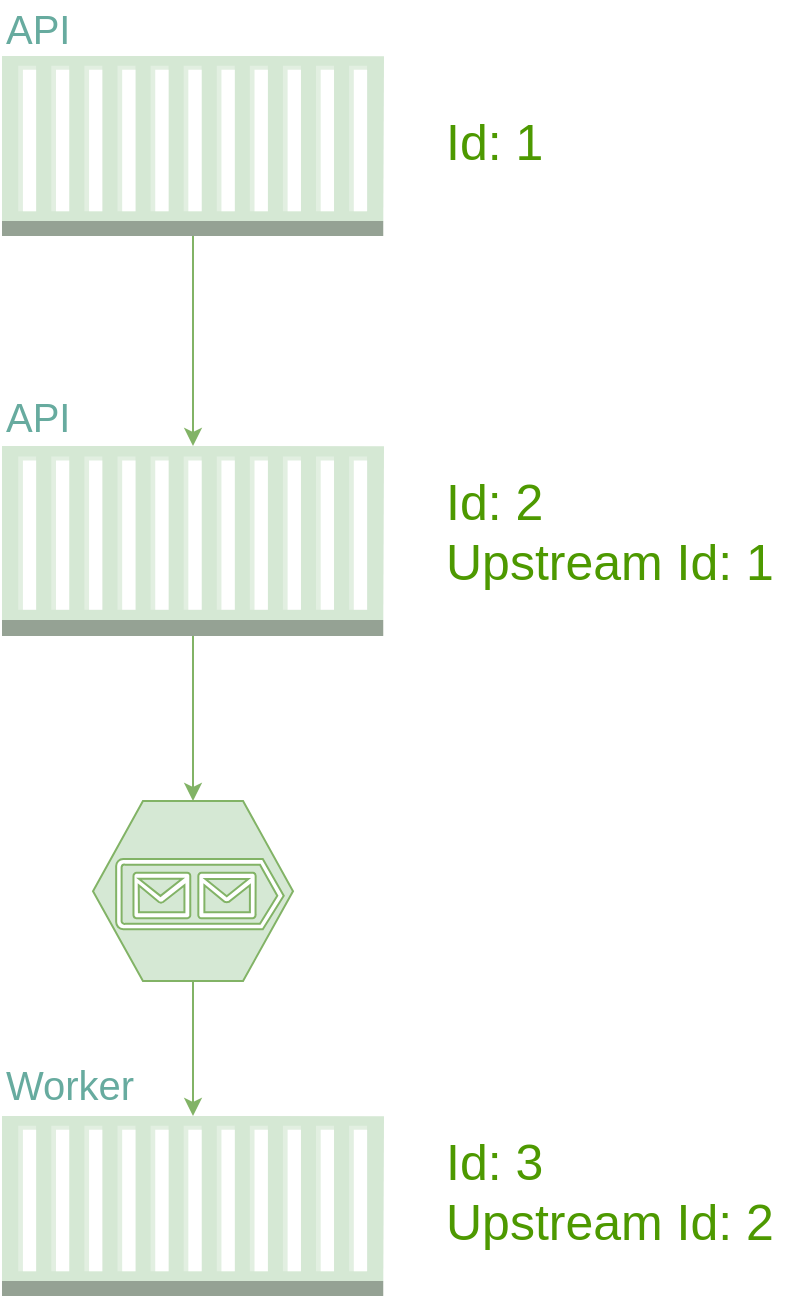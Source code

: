 <mxfile version="12.2.4" pages="1"><diagram id="K7FkR8XidlPke1Y4Ewb-" name="Page-1"><mxGraphModel dx="456" dy="376" grid="1" gridSize="10" guides="1" tooltips="1" connect="1" arrows="1" fold="1" page="1" pageScale="1" pageWidth="850" pageHeight="1100" math="0" shadow="0"><root><mxCell id="0"/><mxCell id="1" parent="0"/><mxCell id="9" style="edgeStyle=orthogonalEdgeStyle;rounded=0;orthogonalLoop=1;jettySize=auto;html=1;exitX=0.5;exitY=1;exitDx=0;exitDy=0;exitPerimeter=0;entryX=0.5;entryY=0;entryDx=0;entryDy=0;entryPerimeter=0;fillColor=#d5e8d4;strokeColor=#82b366;" parent="1" source="2" target="8" edge="1"><mxGeometry relative="1" as="geometry"/></mxCell><mxCell id="2" value="" style="outlineConnect=0;dashed=0;verticalLabelPosition=bottom;verticalAlign=top;align=center;html=1;shape=mxgraph.aws3.ec2_compute_container;fillColor=#d5e8d4;strokeColor=#82b366;" parent="1" vertex="1"><mxGeometry x="150" y="220" width="191" height="90" as="geometry"/></mxCell><mxCell id="13" style="edgeStyle=orthogonalEdgeStyle;rounded=0;orthogonalLoop=1;jettySize=auto;html=1;exitX=0.5;exitY=1;exitDx=0;exitDy=0;exitPerimeter=0;entryX=0.5;entryY=0;entryDx=0;entryDy=0;entryPerimeter=0;fillColor=#d5e8d4;strokeColor=#82b366;" parent="1" source="5" target="7" edge="1"><mxGeometry relative="1" as="geometry"/></mxCell><mxCell id="5" value="" style="verticalLabelPosition=bottom;html=1;verticalAlign=top;align=center;strokeColor=#82b366;fillColor=#d5e8d4;shape=mxgraph.azure.storage_queue;" parent="1" vertex="1"><mxGeometry x="195.5" y="592.5" width="100" height="90" as="geometry"/></mxCell><mxCell id="7" value="" style="outlineConnect=0;dashed=0;verticalLabelPosition=bottom;verticalAlign=top;align=center;html=1;shape=mxgraph.aws3.ec2_compute_container;fillColor=#d5e8d4;strokeColor=#82b366;" parent="1" vertex="1"><mxGeometry x="150" y="750" width="191" height="90" as="geometry"/></mxCell><mxCell id="10" style="edgeStyle=orthogonalEdgeStyle;rounded=0;orthogonalLoop=1;jettySize=auto;html=1;exitX=0.5;exitY=1;exitDx=0;exitDy=0;exitPerimeter=0;entryX=0.5;entryY=0;entryDx=0;entryDy=0;entryPerimeter=0;fillColor=#d5e8d4;strokeColor=#82b366;" parent="1" source="8" target="5" edge="1"><mxGeometry relative="1" as="geometry"/></mxCell><mxCell id="8" value="" style="outlineConnect=0;dashed=0;verticalLabelPosition=bottom;verticalAlign=top;align=center;html=1;shape=mxgraph.aws3.ec2_compute_container;fillColor=#d5e8d4;strokeColor=#82b366;" parent="1" vertex="1"><mxGeometry x="150" y="415" width="191" height="95" as="geometry"/></mxCell><mxCell id="14" value="&lt;font color=&quot;#4d9900&quot;&gt;&lt;font style=&quot;font-size: 25px&quot;&gt;Id: 1&lt;/font&gt;&lt;br&gt;&lt;/font&gt;" style="text;html=1;resizable=0;points=[];autosize=1;align=left;verticalAlign=top;spacingTop=-4;" parent="1" vertex="1"><mxGeometry x="370" y="245" width="60" height="20" as="geometry"/></mxCell><mxCell id="16" value="&lt;font color=&quot;#4d9900&quot; style=&quot;font-size: 25px&quot;&gt;&lt;span&gt;Id: 2&lt;/span&gt;&lt;br&gt;&lt;span&gt;Upstream&amp;nbsp;Id: 1&lt;/span&gt;&lt;br&gt;&lt;/font&gt;" style="text;html=1;resizable=0;points=[];autosize=1;align=left;verticalAlign=top;spacingTop=-4;" parent="1" vertex="1"><mxGeometry x="370" y="424.5" width="180" height="40" as="geometry"/></mxCell><mxCell id="18" value="&lt;font style=&quot;font-size: 25px&quot; color=&quot;#4d9900&quot;&gt;Id: 3&lt;br&gt;Upstream Id: 2&lt;br&gt;&lt;/font&gt;" style="text;html=1;resizable=0;points=[];autosize=1;align=left;verticalAlign=top;spacingTop=-4;" parent="1" vertex="1"><mxGeometry x="370" y="755" width="180" height="40" as="geometry"/></mxCell><mxCell id="19" value="&lt;font style=&quot;font-size: 20px&quot;&gt;API&lt;/font&gt;" style="text;html=1;resizable=0;points=[];autosize=1;align=left;verticalAlign=top;spacingTop=-4;fontColor=#67AB9F;" parent="1" vertex="1"><mxGeometry x="150" y="192" width="50" height="20" as="geometry"/></mxCell><mxCell id="24" value="&lt;font style=&quot;font-size: 20px&quot;&gt;API&lt;/font&gt;" style="text;html=1;resizable=0;points=[];autosize=1;align=left;verticalAlign=top;spacingTop=-4;fontColor=#67AB9F;" parent="1" vertex="1"><mxGeometry x="150" y="386" width="50" height="20" as="geometry"/></mxCell><mxCell id="25" value="&lt;font style=&quot;font-size: 20px&quot;&gt;Worker&lt;br&gt;&lt;br&gt;&lt;/font&gt;" style="text;html=1;resizable=0;points=[];autosize=1;align=left;verticalAlign=top;spacingTop=-4;fontColor=#67AB9F;" parent="1" vertex="1"><mxGeometry x="150" y="720" width="80" height="30" as="geometry"/></mxCell></root></mxGraphModel></diagram></mxfile>